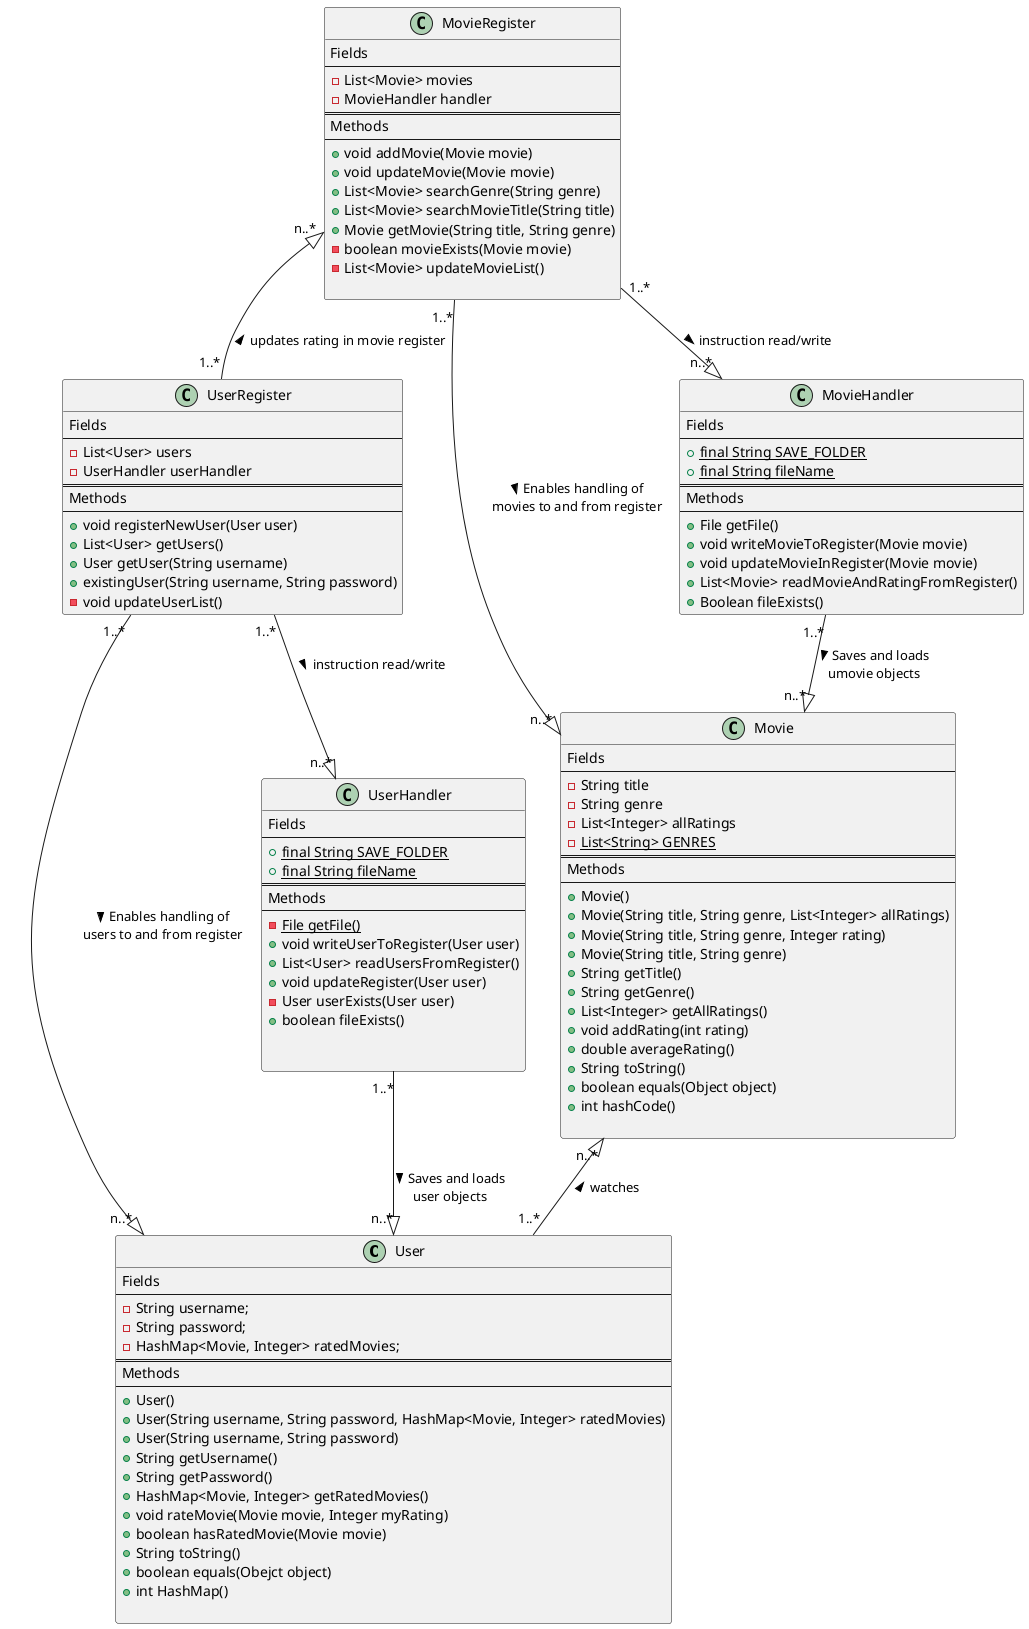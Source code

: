 @@startuml Class diagram
/'  -fieldPrivate
    #fieldProtected
    +fieldPublic
'/

/'
note top of User: Base class
note top of Movie: Base class
'/

class User
{
    Fields
    --
    - String username;
    - String password;
    - HashMap<Movie, Integer> ratedMovies;
    ==
    Methods
    --
    +User()
    +User(String username, String password, HashMap<Movie, Integer> ratedMovies)
    +User(String username, String password)
    +String getUsername()
    +String getPassword()
    +HashMap<Movie, Integer> getRatedMovies()
    +void rateMovie(Movie movie, Integer myRating)
    +boolean hasRatedMovie(Movie movie)
    +String toString()
    +boolean equals(Obejct object)
    +int HashMap()

}
class UserRegister
{
    Fields
    --
    -List<User> users
    -UserHandler userHandler
    ==
    Methods
    --
    +void registerNewUser(User user)
    +List<User> getUsers()
    +User getUser(String username)
    +existingUser(String username, String password)
    -void updateUserList()
}
class UserHandler
{
    Fields
    --
    +{static} final String SAVE_FOLDER
    +{static} final String fileName
    ==
    Methods
    --
    -{static} File getFile()
    +void writeUserToRegister(User user)
    +List<User> readUsersFromRegister()
    +void updateRegister(User user)
    -User userExists(User user)
    +boolean fileExists()


}
class Movie
{
    Fields
    --
    -String title
    -String genre
    -List<Integer> allRatings
    - {static} List<String> GENRES
    ==
    Methods
    --
    +Movie()
    +Movie(String title, String genre, List<Integer> allRatings)
    +Movie(String title, String genre, Integer rating)
    +Movie(String title, String genre)
    +String getTitle()
    +String getGenre()
    +List<Integer> getAllRatings()
    +void addRating(int rating)
    +double averageRating()
    +String toString()  
    +boolean equals(Object object)  
    +int hashCode()

}
class MovieRegister
{
    Fields
    --
    -List<Movie> movies
    -MovieHandler handler
    ==
    Methods
    --
    +void addMovie(Movie movie)
    +void updateMovie(Movie movie)
    +List<Movie> searchGenre(String genre)
    +List<Movie> searchMovieTitle(String title)
    +Movie getMovie(String title, String genre)
    -boolean movieExists(Movie movie)
    -List<Movie> updateMovieList()
    
}
class MovieHandler
{
    Fields
    --
    +{static} final String SAVE_FOLDER
    +{static} final String fileName
    ==
    Methods
    --
    +File getFile()
    +void writeMovieToRegister(Movie movie)
    +void updateMovieInRegister(Movie movie)
    +List<Movie> readMovieAndRatingFromRegister()
    +Boolean fileExists()
}

UserRegister "1..*" --|> "n..*" User : > Enables handling of \nusers to and from register
/': label 1'/
UserRegister "1..*" --|> "n..*" UserHandler  : > instruction read/write
UserHandler "1..*" --|> "n..*" User : > Saves and loads \nuser objects

Movie "n..*" <|-- "1..*" User : < watches
MovieRegister "1..*" --|> "n..*" MovieHandler : > instruction read/write
MovieHandler "1..*" --|> "n..*" Movie : > Saves and loads \numovie objects
MovieRegister "n..*" <|--  "1..*" UserRegister : < updates rating in movie register
MovieRegister "1..*" --|> "n..*" Movie : > Enables handling of \nmovies to and from register



@@enduml
